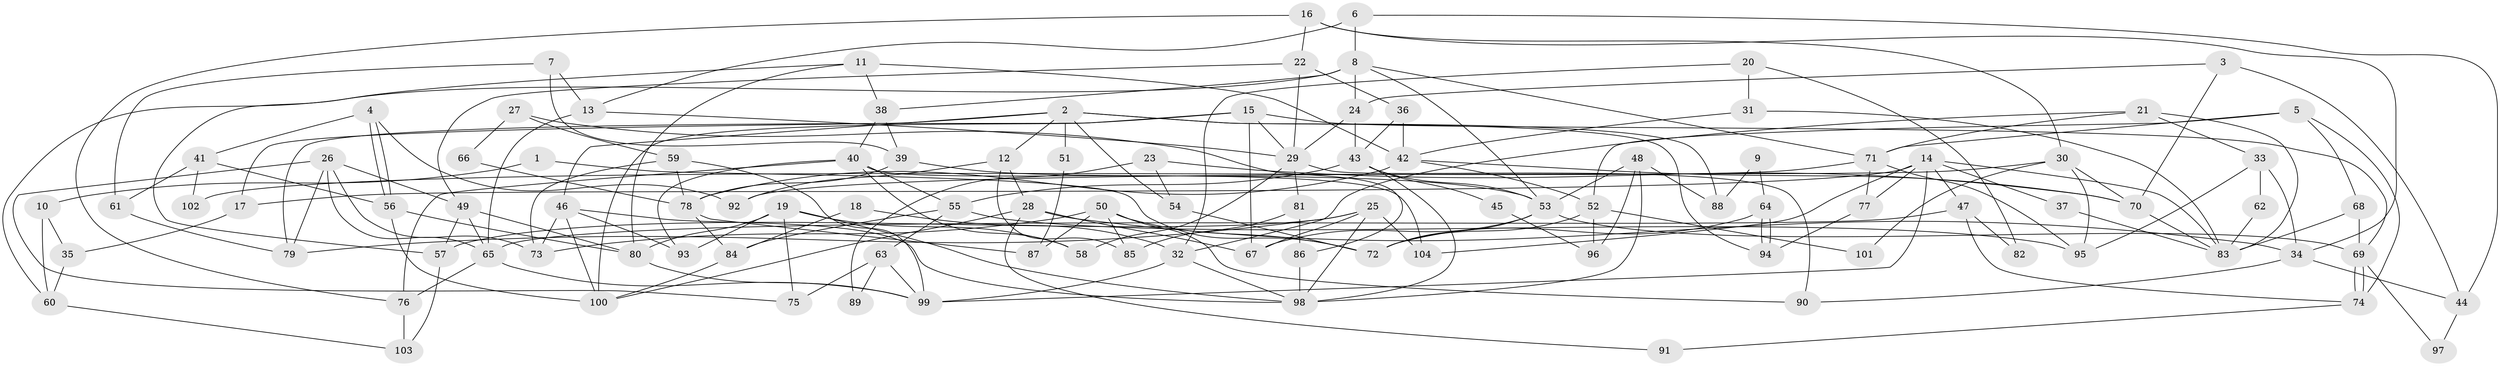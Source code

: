 // coarse degree distribution, {3: 0.140625, 10: 0.015625, 6: 0.09375, 4: 0.234375, 5: 0.109375, 8: 0.140625, 7: 0.125, 2: 0.109375, 9: 0.03125}
// Generated by graph-tools (version 1.1) at 2025/41/03/06/25 10:41:59]
// undirected, 104 vertices, 208 edges
graph export_dot {
graph [start="1"]
  node [color=gray90,style=filled];
  1;
  2;
  3;
  4;
  5;
  6;
  7;
  8;
  9;
  10;
  11;
  12;
  13;
  14;
  15;
  16;
  17;
  18;
  19;
  20;
  21;
  22;
  23;
  24;
  25;
  26;
  27;
  28;
  29;
  30;
  31;
  32;
  33;
  34;
  35;
  36;
  37;
  38;
  39;
  40;
  41;
  42;
  43;
  44;
  45;
  46;
  47;
  48;
  49;
  50;
  51;
  52;
  53;
  54;
  55;
  56;
  57;
  58;
  59;
  60;
  61;
  62;
  63;
  64;
  65;
  66;
  67;
  68;
  69;
  70;
  71;
  72;
  73;
  74;
  75;
  76;
  77;
  78;
  79;
  80;
  81;
  82;
  83;
  84;
  85;
  86;
  87;
  88;
  89;
  90;
  91;
  92;
  93;
  94;
  95;
  96;
  97;
  98;
  99;
  100;
  101;
  102;
  103;
  104;
  1 -- 10;
  1 -- 72;
  2 -- 94;
  2 -- 46;
  2 -- 12;
  2 -- 17;
  2 -- 51;
  2 -- 54;
  2 -- 88;
  3 -- 24;
  3 -- 44;
  3 -- 70;
  4 -- 56;
  4 -- 56;
  4 -- 41;
  4 -- 92;
  5 -- 68;
  5 -- 74;
  5 -- 52;
  5 -- 71;
  6 -- 8;
  6 -- 13;
  6 -- 44;
  7 -- 13;
  7 -- 39;
  7 -- 61;
  8 -- 24;
  8 -- 53;
  8 -- 38;
  8 -- 60;
  8 -- 71;
  9 -- 64;
  9 -- 88;
  10 -- 60;
  10 -- 35;
  11 -- 80;
  11 -- 57;
  11 -- 38;
  11 -- 42;
  12 -- 92;
  12 -- 28;
  12 -- 85;
  13 -- 29;
  13 -- 65;
  14 -- 104;
  14 -- 83;
  14 -- 17;
  14 -- 37;
  14 -- 47;
  14 -- 77;
  14 -- 99;
  15 -- 29;
  15 -- 67;
  15 -- 69;
  15 -- 79;
  15 -- 100;
  16 -- 76;
  16 -- 34;
  16 -- 22;
  16 -- 30;
  17 -- 35;
  18 -- 84;
  18 -- 32;
  19 -- 93;
  19 -- 80;
  19 -- 58;
  19 -- 75;
  19 -- 98;
  20 -- 31;
  20 -- 32;
  20 -- 82;
  21 -- 71;
  21 -- 32;
  21 -- 33;
  21 -- 83;
  22 -- 49;
  22 -- 29;
  22 -- 36;
  23 -- 70;
  23 -- 54;
  23 -- 89;
  24 -- 43;
  24 -- 29;
  25 -- 98;
  25 -- 67;
  25 -- 57;
  25 -- 79;
  25 -- 104;
  26 -- 65;
  26 -- 79;
  26 -- 49;
  26 -- 73;
  26 -- 75;
  27 -- 59;
  27 -- 86;
  27 -- 66;
  28 -- 34;
  28 -- 67;
  28 -- 91;
  28 -- 100;
  29 -- 58;
  29 -- 81;
  29 -- 90;
  30 -- 70;
  30 -- 92;
  30 -- 95;
  30 -- 101;
  31 -- 42;
  31 -- 83;
  32 -- 98;
  32 -- 99;
  33 -- 95;
  33 -- 34;
  33 -- 62;
  34 -- 90;
  34 -- 44;
  35 -- 60;
  36 -- 42;
  36 -- 43;
  37 -- 83;
  38 -- 39;
  38 -- 40;
  39 -- 53;
  39 -- 78;
  40 -- 55;
  40 -- 58;
  40 -- 76;
  40 -- 93;
  40 -- 104;
  41 -- 61;
  41 -- 56;
  41 -- 102;
  42 -- 78;
  42 -- 52;
  42 -- 70;
  43 -- 98;
  43 -- 45;
  43 -- 53;
  43 -- 55;
  44 -- 97;
  45 -- 96;
  46 -- 73;
  46 -- 100;
  46 -- 93;
  46 -- 98;
  47 -- 65;
  47 -- 74;
  47 -- 82;
  48 -- 98;
  48 -- 53;
  48 -- 88;
  48 -- 96;
  49 -- 80;
  49 -- 57;
  49 -- 65;
  50 -- 73;
  50 -- 72;
  50 -- 85;
  50 -- 87;
  50 -- 90;
  51 -- 87;
  52 -- 72;
  52 -- 96;
  52 -- 101;
  53 -- 69;
  53 -- 67;
  53 -- 72;
  54 -- 72;
  55 -- 95;
  55 -- 63;
  55 -- 84;
  56 -- 100;
  56 -- 80;
  57 -- 103;
  59 -- 78;
  59 -- 99;
  59 -- 73;
  60 -- 103;
  61 -- 79;
  62 -- 83;
  63 -- 75;
  63 -- 89;
  63 -- 99;
  64 -- 72;
  64 -- 94;
  64 -- 94;
  65 -- 99;
  65 -- 76;
  66 -- 78;
  68 -- 69;
  68 -- 83;
  69 -- 74;
  69 -- 74;
  69 -- 97;
  70 -- 83;
  71 -- 77;
  71 -- 95;
  71 -- 102;
  74 -- 91;
  76 -- 103;
  77 -- 94;
  78 -- 84;
  78 -- 87;
  80 -- 99;
  81 -- 85;
  81 -- 86;
  84 -- 100;
  86 -- 98;
}
